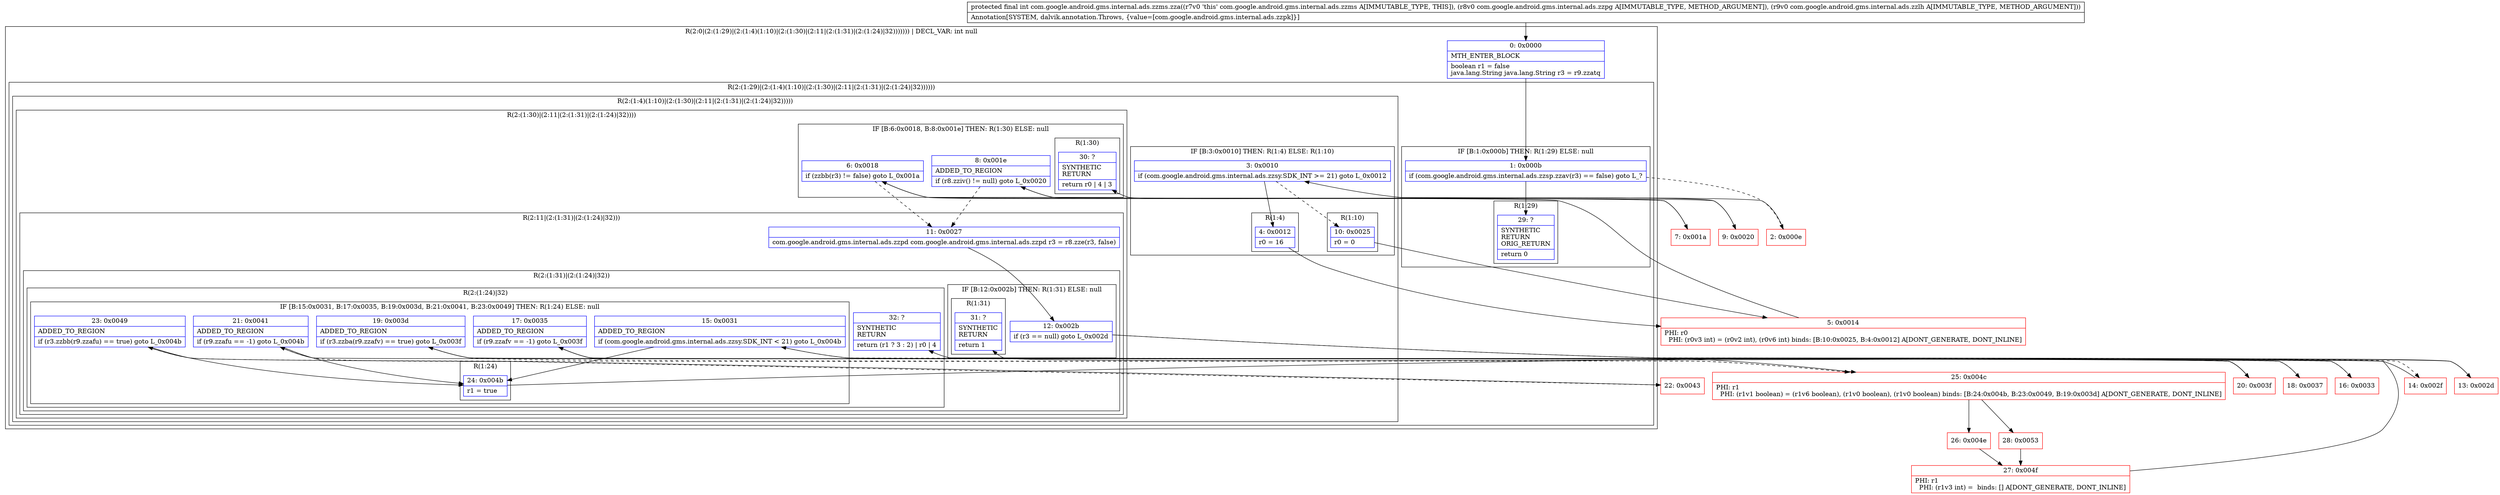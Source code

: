 digraph "CFG forcom.google.android.gms.internal.ads.zzms.zza(Lcom\/google\/android\/gms\/internal\/ads\/zzpg;Lcom\/google\/android\/gms\/internal\/ads\/zzlh;)I" {
subgraph cluster_Region_1692065856 {
label = "R(2:0|(2:(1:29)|(2:(1:4)(1:10)|(2:(1:30)|(2:11|(2:(1:31)|(2:(1:24)|32))))))) | DECL_VAR: int null\l";
node [shape=record,color=blue];
Node_0 [shape=record,label="{0\:\ 0x0000|MTH_ENTER_BLOCK\l|boolean r1 = false\ljava.lang.String java.lang.String r3 = r9.zzatq\l}"];
subgraph cluster_Region_300216061 {
label = "R(2:(1:29)|(2:(1:4)(1:10)|(2:(1:30)|(2:11|(2:(1:31)|(2:(1:24)|32))))))";
node [shape=record,color=blue];
subgraph cluster_IfRegion_1821250244 {
label = "IF [B:1:0x000b] THEN: R(1:29) ELSE: null";
node [shape=record,color=blue];
Node_1 [shape=record,label="{1\:\ 0x000b|if (com.google.android.gms.internal.ads.zzsp.zzav(r3) == false) goto L_?\l}"];
subgraph cluster_Region_1959301169 {
label = "R(1:29)";
node [shape=record,color=blue];
Node_29 [shape=record,label="{29\:\ ?|SYNTHETIC\lRETURN\lORIG_RETURN\l|return 0\l}"];
}
}
subgraph cluster_Region_1377259477 {
label = "R(2:(1:4)(1:10)|(2:(1:30)|(2:11|(2:(1:31)|(2:(1:24)|32)))))";
node [shape=record,color=blue];
subgraph cluster_IfRegion_2093944768 {
label = "IF [B:3:0x0010] THEN: R(1:4) ELSE: R(1:10)";
node [shape=record,color=blue];
Node_3 [shape=record,label="{3\:\ 0x0010|if (com.google.android.gms.internal.ads.zzsy.SDK_INT \>= 21) goto L_0x0012\l}"];
subgraph cluster_Region_1367223811 {
label = "R(1:4)";
node [shape=record,color=blue];
Node_4 [shape=record,label="{4\:\ 0x0012|r0 = 16\l}"];
}
subgraph cluster_Region_1308237130 {
label = "R(1:10)";
node [shape=record,color=blue];
Node_10 [shape=record,label="{10\:\ 0x0025|r0 = 0\l}"];
}
}
subgraph cluster_Region_1248495010 {
label = "R(2:(1:30)|(2:11|(2:(1:31)|(2:(1:24)|32))))";
node [shape=record,color=blue];
subgraph cluster_IfRegion_1600468981 {
label = "IF [B:6:0x0018, B:8:0x001e] THEN: R(1:30) ELSE: null";
node [shape=record,color=blue];
Node_6 [shape=record,label="{6\:\ 0x0018|if (zzbb(r3) != false) goto L_0x001a\l}"];
Node_8 [shape=record,label="{8\:\ 0x001e|ADDED_TO_REGION\l|if (r8.zziv() != null) goto L_0x0020\l}"];
subgraph cluster_Region_2048118214 {
label = "R(1:30)";
node [shape=record,color=blue];
Node_30 [shape=record,label="{30\:\ ?|SYNTHETIC\lRETURN\l|return r0 \| 4 \| 3\l}"];
}
}
subgraph cluster_Region_1089933647 {
label = "R(2:11|(2:(1:31)|(2:(1:24)|32)))";
node [shape=record,color=blue];
Node_11 [shape=record,label="{11\:\ 0x0027|com.google.android.gms.internal.ads.zzpd com.google.android.gms.internal.ads.zzpd r3 = r8.zze(r3, false)\l}"];
subgraph cluster_Region_303193270 {
label = "R(2:(1:31)|(2:(1:24)|32))";
node [shape=record,color=blue];
subgraph cluster_IfRegion_659710278 {
label = "IF [B:12:0x002b] THEN: R(1:31) ELSE: null";
node [shape=record,color=blue];
Node_12 [shape=record,label="{12\:\ 0x002b|if (r3 == null) goto L_0x002d\l}"];
subgraph cluster_Region_371716155 {
label = "R(1:31)";
node [shape=record,color=blue];
Node_31 [shape=record,label="{31\:\ ?|SYNTHETIC\lRETURN\l|return 1\l}"];
}
}
subgraph cluster_Region_778337439 {
label = "R(2:(1:24)|32)";
node [shape=record,color=blue];
subgraph cluster_IfRegion_1607950730 {
label = "IF [B:15:0x0031, B:17:0x0035, B:19:0x003d, B:21:0x0041, B:23:0x0049] THEN: R(1:24) ELSE: null";
node [shape=record,color=blue];
Node_15 [shape=record,label="{15\:\ 0x0031|ADDED_TO_REGION\l|if (com.google.android.gms.internal.ads.zzsy.SDK_INT \< 21) goto L_0x004b\l}"];
Node_17 [shape=record,label="{17\:\ 0x0035|ADDED_TO_REGION\l|if (r9.zzafv == \-1) goto L_0x003f\l}"];
Node_19 [shape=record,label="{19\:\ 0x003d|ADDED_TO_REGION\l|if (r3.zzba(r9.zzafv) == true) goto L_0x003f\l}"];
Node_21 [shape=record,label="{21\:\ 0x0041|ADDED_TO_REGION\l|if (r9.zzafu == \-1) goto L_0x004b\l}"];
Node_23 [shape=record,label="{23\:\ 0x0049|ADDED_TO_REGION\l|if (r3.zzbb(r9.zzafu) == true) goto L_0x004b\l}"];
subgraph cluster_Region_1863188582 {
label = "R(1:24)";
node [shape=record,color=blue];
Node_24 [shape=record,label="{24\:\ 0x004b|r1 = true\l}"];
}
}
Node_32 [shape=record,label="{32\:\ ?|SYNTHETIC\lRETURN\l|return (r1 ? 3 : 2) \| r0 \| 4\l}"];
}
}
}
}
}
}
}
Node_2 [shape=record,color=red,label="{2\:\ 0x000e}"];
Node_5 [shape=record,color=red,label="{5\:\ 0x0014|PHI: r0 \l  PHI: (r0v3 int) = (r0v2 int), (r0v6 int) binds: [B:10:0x0025, B:4:0x0012] A[DONT_GENERATE, DONT_INLINE]\l}"];
Node_7 [shape=record,color=red,label="{7\:\ 0x001a}"];
Node_9 [shape=record,color=red,label="{9\:\ 0x0020}"];
Node_13 [shape=record,color=red,label="{13\:\ 0x002d}"];
Node_14 [shape=record,color=red,label="{14\:\ 0x002f}"];
Node_16 [shape=record,color=red,label="{16\:\ 0x0033}"];
Node_18 [shape=record,color=red,label="{18\:\ 0x0037}"];
Node_20 [shape=record,color=red,label="{20\:\ 0x003f}"];
Node_22 [shape=record,color=red,label="{22\:\ 0x0043}"];
Node_25 [shape=record,color=red,label="{25\:\ 0x004c|PHI: r1 \l  PHI: (r1v1 boolean) = (r1v6 boolean), (r1v0 boolean), (r1v0 boolean) binds: [B:24:0x004b, B:23:0x0049, B:19:0x003d] A[DONT_GENERATE, DONT_INLINE]\l}"];
Node_26 [shape=record,color=red,label="{26\:\ 0x004e}"];
Node_27 [shape=record,color=red,label="{27\:\ 0x004f|PHI: r1 \l  PHI: (r1v3 int) =  binds: [] A[DONT_GENERATE, DONT_INLINE]\l}"];
Node_28 [shape=record,color=red,label="{28\:\ 0x0053}"];
MethodNode[shape=record,label="{protected final int com.google.android.gms.internal.ads.zzms.zza((r7v0 'this' com.google.android.gms.internal.ads.zzms A[IMMUTABLE_TYPE, THIS]), (r8v0 com.google.android.gms.internal.ads.zzpg A[IMMUTABLE_TYPE, METHOD_ARGUMENT]), (r9v0 com.google.android.gms.internal.ads.zzlh A[IMMUTABLE_TYPE, METHOD_ARGUMENT]))  | Annotation[SYSTEM, dalvik.annotation.Throws, \{value=[com.google.android.gms.internal.ads.zzpk]\}]\l}"];
MethodNode -> Node_0;
Node_0 -> Node_1;
Node_1 -> Node_2[style=dashed];
Node_1 -> Node_29;
Node_3 -> Node_4;
Node_3 -> Node_10[style=dashed];
Node_4 -> Node_5;
Node_10 -> Node_5;
Node_6 -> Node_7;
Node_6 -> Node_11[style=dashed];
Node_8 -> Node_9;
Node_8 -> Node_11[style=dashed];
Node_11 -> Node_12;
Node_12 -> Node_13;
Node_12 -> Node_14[style=dashed];
Node_15 -> Node_16[style=dashed];
Node_15 -> Node_24;
Node_17 -> Node_18[style=dashed];
Node_17 -> Node_20;
Node_19 -> Node_20;
Node_19 -> Node_25[style=dashed];
Node_21 -> Node_22[style=dashed];
Node_21 -> Node_24;
Node_23 -> Node_24;
Node_23 -> Node_25[style=dashed];
Node_24 -> Node_25;
Node_2 -> Node_3;
Node_5 -> Node_6;
Node_7 -> Node_8;
Node_9 -> Node_30;
Node_13 -> Node_31;
Node_14 -> Node_15;
Node_16 -> Node_17;
Node_18 -> Node_19;
Node_20 -> Node_21;
Node_22 -> Node_23;
Node_25 -> Node_26;
Node_25 -> Node_28;
Node_26 -> Node_27;
Node_27 -> Node_32;
Node_28 -> Node_27;
}

